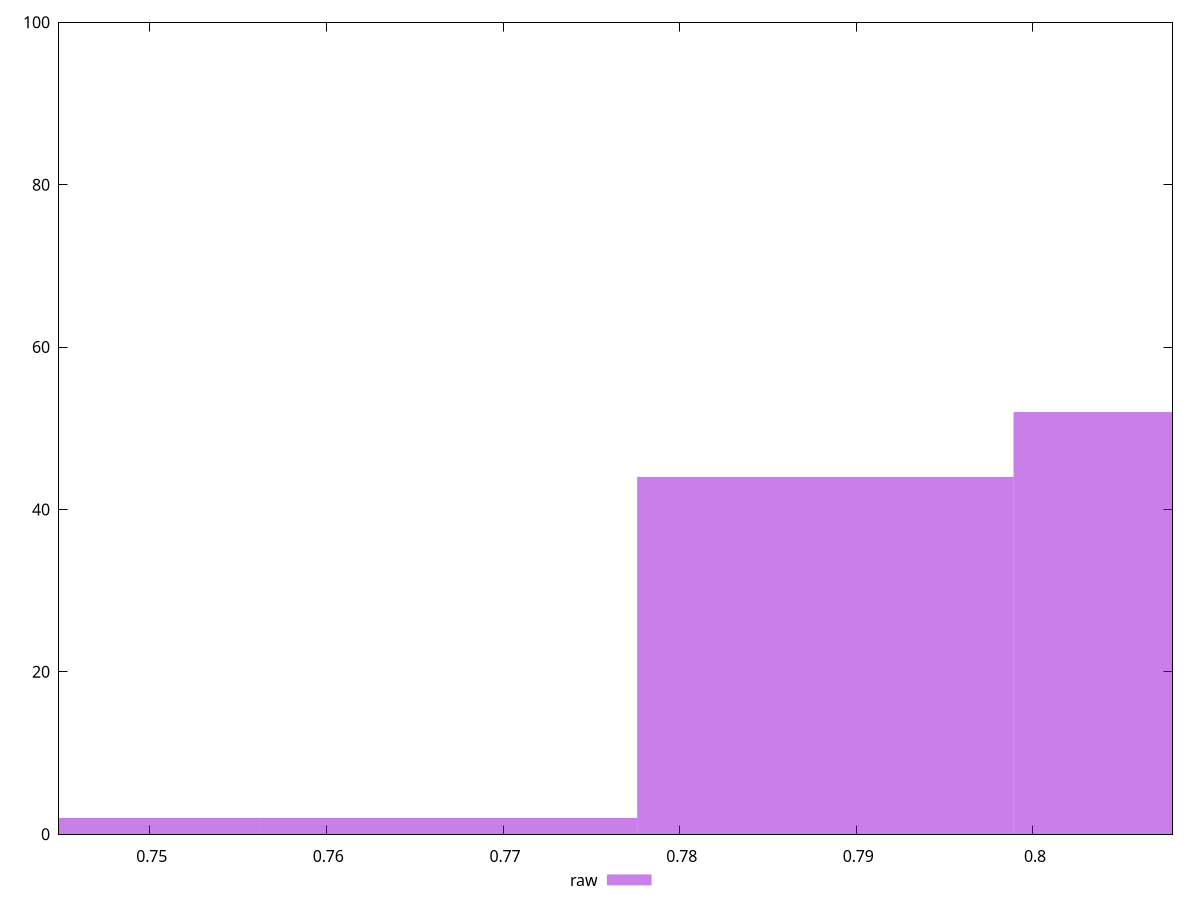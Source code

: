 reset

$raw <<EOF
0.7456381818427635 2
0.7882460779480643 44
0.8095500260007147 52
0.766942129895414 2
EOF

set key outside below
set boxwidth 0.021303948052650387
set xrange [0.7448648046599253:0.8078976730143735]
set yrange [0:100]
set trange [0:100]
set style fill transparent solid 0.5 noborder
set terminal svg size 640, 490 enhanced background rgb 'white'
set output "report_00019_2021-02-10T18-14-37.922Z//meta/pScore/samples/pages+cached+noadtech+nomedia+nocss/raw/histogram.svg"

plot $raw title "raw" with boxes

reset
